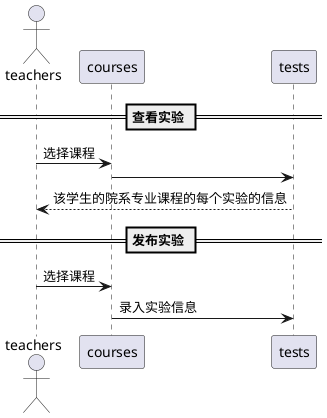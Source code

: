 @startuml
actor teachers
== 查看实验 ==
teachers -> courses:选择课程
courses -> tests
tests --> teachers:该学生的院系专业课程的每个实验的信息
== 发布实验 ==
teachers -> courses:选择课程
courses -> tests:录入实验信息
@enduml